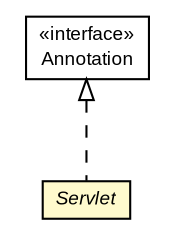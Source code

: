 #!/usr/local/bin/dot
#
# Class diagram 
# Generated by UMLGraph version R5_6-24-gf6e263 (http://www.umlgraph.org/)
#

digraph G {
	edge [fontname="arial",fontsize=10,labelfontname="arial",labelfontsize=10];
	node [fontname="arial",fontsize=10,shape=plaintext];
	nodesep=0.25;
	ranksep=0.5;
	// org.gservlet.annotation.Servlet
	c1406 [label=<<table title="org.gservlet.annotation.Servlet" border="0" cellborder="1" cellspacing="0" cellpadding="2" port="p" bgcolor="lemonChiffon" href="./Servlet.html">
		<tr><td><table border="0" cellspacing="0" cellpadding="1">
<tr><td align="center" balign="center"><font face="arial italic"> Servlet </font></td></tr>
		</table></td></tr>
		</table>>, URL="./Servlet.html", fontname="arial", fontcolor="black", fontsize=9.0];
	//org.gservlet.annotation.Servlet implements java.lang.annotation.Annotation
	c1413:p -> c1406:p [dir=back,arrowtail=empty,style=dashed];
	// java.lang.annotation.Annotation
	c1413 [label=<<table title="java.lang.annotation.Annotation" border="0" cellborder="1" cellspacing="0" cellpadding="2" port="p" href="http://java.sun.com/j2se/1.4.2/docs/api/java/lang/annotation/Annotation.html">
		<tr><td><table border="0" cellspacing="0" cellpadding="1">
<tr><td align="center" balign="center"> &#171;interface&#187; </td></tr>
<tr><td align="center" balign="center"> Annotation </td></tr>
		</table></td></tr>
		</table>>, URL="http://java.sun.com/j2se/1.4.2/docs/api/java/lang/annotation/Annotation.html", fontname="arial", fontcolor="black", fontsize=9.0];
}

